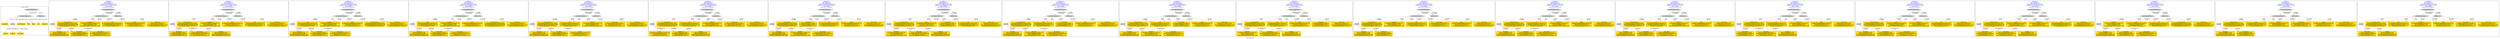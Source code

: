 digraph n0 {
fontcolor="blue"
remincross="true"
label="s20-s-lacma.xml"
subgraph cluster_0 {
label="1-correct model"
n2[style="filled",color="white",fillcolor="lightgray",label="CulturalHeritageObject1"];
n3[shape="plaintext",style="filled",fillcolor="gold",label="creationDate"];
n4[style="filled",color="white",fillcolor="lightgray",label="Person1"];
n5[shape="plaintext",style="filled",fillcolor="gold",label="Artwork_Details"];
n6[shape="plaintext",style="filled",fillcolor="gold",label="title"];
n7[shape="plaintext",style="filled",fillcolor="gold",label="Origin"];
n8[shape="plaintext",style="filled",fillcolor="gold",label="ID"];
n9[shape="plaintext",style="filled",fillcolor="gold",label="birthDate"];
n10[shape="plaintext",style="filled",fillcolor="gold",label="deathDate"];
n11[shape="plaintext",style="filled",fillcolor="gold",label="Artist_Name"];
n12[style="filled",color="white",fillcolor="lightgray",label="EuropeanaAggregation1"];
n13[style="filled",color="white",fillcolor="lightgray",label="WebResource1"];
n14[shape="plaintext",style="filled",fillcolor="gold",label="Image_URL"];
}
subgraph cluster_1 {
label="candidate 0\nlink coherence:1.0\nnode coherence:1.0\nconfidence:0.4015639971135062\nmapping score:0.5713546657045021\ncost:10.9998\n-precision:0.55-recall:0.5"
n16[style="filled",color="white",fillcolor="lightgray",label="CulturalHeritageObject1"];
n17[style="filled",color="white",fillcolor="lightgray",label="Person1"];
n18[style="filled",color="white",fillcolor="lightgray",label="EuropeanaAggregation1"];
n19[style="filled",color="white",fillcolor="lightgray",label="WebResource1"];
n20[shape="plaintext",style="filled",fillcolor="gold",label="Image_URL\n[WebResource,classLink,0.628]\n[Document,classLink,0.332]\n[CulturalHeritageObject,description,0.029]\n[CulturalHeritageObject,title,0.011]"];
n21[shape="plaintext",style="filled",fillcolor="gold",label="birthDate\n[Person,dateOfBirth,0.443]\n[Person,dateOfDeath,0.269]\n[CulturalHeritageObject,created,0.244]\n[Person,biographicalInformation,0.045]"];
n22[shape="plaintext",style="filled",fillcolor="gold",label="Artwork_Details\n[CulturalHeritageObject,extent,0.369]\n[CulturalHeritageObject,provenance,0.266]\n[CulturalHeritageObject,description,0.223]\n[CulturalHeritageObject,title,0.143]"];
n23[shape="plaintext",style="filled",fillcolor="gold",label="deathDate\n[CulturalHeritageObject,created,0.372]\n[Person,dateOfDeath,0.288]\n[Person,dateOfBirth,0.242]\n[CulturalHeritageObject,provenance,0.098]"];
n24[shape="plaintext",style="filled",fillcolor="gold",label="title\n[CulturalHeritageObject,description,0.337]\n[CulturalHeritageObject,title,0.322]\n[CulturalHeritageObject,provenance,0.176]\n[Document,classLink,0.165]"];
n25[shape="plaintext",style="filled",fillcolor="gold",label="Origin\n[CulturalHeritageObject,provenance,0.305]\n[Person,nameOfThePerson,0.245]\n[Document,classLink,0.236]\n[CulturalHeritageObject,title,0.213]"];
n26[shape="plaintext",style="filled",fillcolor="gold",label="creationDate\n[Person,dateOfDeath,0.396]\n[CulturalHeritageObject,created,0.3]\n[Person,dateOfBirth,0.237]\n[CulturalHeritageObject,title,0.067]"];
n27[shape="plaintext",style="filled",fillcolor="gold",label="Artist_Name\n[Person,nameOfThePerson,0.363]\n[CulturalHeritageObject,description,0.265]\n[Document,classLink,0.211]\n[CulturalHeritageObject,provenance,0.16]"];
}
subgraph cluster_2 {
label="candidate 1\nlink coherence:1.0\nnode coherence:1.0\nconfidence:0.4015639971135062\nmapping score:0.5713546657045021\ncost:10.99988\n-precision:0.45-recall:0.42"
n29[style="filled",color="white",fillcolor="lightgray",label="CulturalHeritageObject1"];
n30[style="filled",color="white",fillcolor="lightgray",label="Person2"];
n31[style="filled",color="white",fillcolor="lightgray",label="EuropeanaAggregation1"];
n32[style="filled",color="white",fillcolor="lightgray",label="WebResource1"];
n33[shape="plaintext",style="filled",fillcolor="gold",label="Image_URL\n[WebResource,classLink,0.628]\n[Document,classLink,0.332]\n[CulturalHeritageObject,description,0.029]\n[CulturalHeritageObject,title,0.011]"];
n34[shape="plaintext",style="filled",fillcolor="gold",label="Artwork_Details\n[CulturalHeritageObject,extent,0.369]\n[CulturalHeritageObject,provenance,0.266]\n[CulturalHeritageObject,description,0.223]\n[CulturalHeritageObject,title,0.143]"];
n35[shape="plaintext",style="filled",fillcolor="gold",label="deathDate\n[CulturalHeritageObject,created,0.372]\n[Person,dateOfDeath,0.288]\n[Person,dateOfBirth,0.242]\n[CulturalHeritageObject,provenance,0.098]"];
n36[shape="plaintext",style="filled",fillcolor="gold",label="Origin\n[CulturalHeritageObject,provenance,0.305]\n[Person,nameOfThePerson,0.245]\n[Document,classLink,0.236]\n[CulturalHeritageObject,title,0.213]"];
n37[shape="plaintext",style="filled",fillcolor="gold",label="title\n[CulturalHeritageObject,description,0.337]\n[CulturalHeritageObject,title,0.322]\n[CulturalHeritageObject,provenance,0.176]\n[Document,classLink,0.165]"];
n38[shape="plaintext",style="filled",fillcolor="gold",label="creationDate\n[Person,dateOfDeath,0.396]\n[CulturalHeritageObject,created,0.3]\n[Person,dateOfBirth,0.237]\n[CulturalHeritageObject,title,0.067]"];
n39[shape="plaintext",style="filled",fillcolor="gold",label="Artist_Name\n[Person,nameOfThePerson,0.363]\n[CulturalHeritageObject,description,0.265]\n[Document,classLink,0.211]\n[CulturalHeritageObject,provenance,0.16]"];
n40[shape="plaintext",style="filled",fillcolor="gold",label="birthDate\n[Person,dateOfBirth,0.443]\n[Person,dateOfDeath,0.269]\n[CulturalHeritageObject,created,0.244]\n[Person,biographicalInformation,0.045]"];
}
subgraph cluster_3 {
label="candidate 10\nlink coherence:1.0\nnode coherence:1.0\nconfidence:0.3867928047340843\nmapping score:0.5664309349113614\ncost:10.9998\n-precision:0.64-recall:0.58"
n42[style="filled",color="white",fillcolor="lightgray",label="CulturalHeritageObject1"];
n43[style="filled",color="white",fillcolor="lightgray",label="Person1"];
n44[style="filled",color="white",fillcolor="lightgray",label="EuropeanaAggregation1"];
n45[style="filled",color="white",fillcolor="lightgray",label="WebResource1"];
n46[shape="plaintext",style="filled",fillcolor="gold",label="Image_URL\n[WebResource,classLink,0.628]\n[Document,classLink,0.332]\n[CulturalHeritageObject,description,0.029]\n[CulturalHeritageObject,title,0.011]"];
n47[shape="plaintext",style="filled",fillcolor="gold",label="birthDate\n[Person,dateOfBirth,0.443]\n[Person,dateOfDeath,0.269]\n[CulturalHeritageObject,created,0.244]\n[Person,biographicalInformation,0.045]"];
n48[shape="plaintext",style="filled",fillcolor="gold",label="title\n[CulturalHeritageObject,description,0.337]\n[CulturalHeritageObject,title,0.322]\n[CulturalHeritageObject,provenance,0.176]\n[Document,classLink,0.165]"];
n49[shape="plaintext",style="filled",fillcolor="gold",label="deathDate\n[CulturalHeritageObject,created,0.372]\n[Person,dateOfDeath,0.288]\n[Person,dateOfBirth,0.242]\n[CulturalHeritageObject,provenance,0.098]"];
n50[shape="plaintext",style="filled",fillcolor="gold",label="Origin\n[CulturalHeritageObject,provenance,0.305]\n[Person,nameOfThePerson,0.245]\n[Document,classLink,0.236]\n[CulturalHeritageObject,title,0.213]"];
n51[shape="plaintext",style="filled",fillcolor="gold",label="Artwork_Details\n[CulturalHeritageObject,extent,0.369]\n[CulturalHeritageObject,provenance,0.266]\n[CulturalHeritageObject,description,0.223]\n[CulturalHeritageObject,title,0.143]"];
n52[shape="plaintext",style="filled",fillcolor="gold",label="creationDate\n[Person,dateOfDeath,0.396]\n[CulturalHeritageObject,created,0.3]\n[Person,dateOfBirth,0.237]\n[CulturalHeritageObject,title,0.067]"];
n53[shape="plaintext",style="filled",fillcolor="gold",label="Artist_Name\n[Person,nameOfThePerson,0.363]\n[CulturalHeritageObject,description,0.265]\n[Document,classLink,0.211]\n[CulturalHeritageObject,provenance,0.16]"];
}
subgraph cluster_4 {
label="candidate 11\nlink coherence:1.0\nnode coherence:1.0\nconfidence:0.3867928047340843\nmapping score:0.5664309349113614\ncost:10.99985\n-precision:0.64-recall:0.58"
n55[style="filled",color="white",fillcolor="lightgray",label="CulturalHeritageObject1"];
n56[style="filled",color="white",fillcolor="lightgray",label="Person1"];
n57[style="filled",color="white",fillcolor="lightgray",label="EuropeanaAggregation1"];
n58[style="filled",color="white",fillcolor="lightgray",label="WebResource2"];
n59[shape="plaintext",style="filled",fillcolor="gold",label="Image_URL\n[WebResource,classLink,0.628]\n[Document,classLink,0.332]\n[CulturalHeritageObject,description,0.029]\n[CulturalHeritageObject,title,0.011]"];
n60[shape="plaintext",style="filled",fillcolor="gold",label="birthDate\n[Person,dateOfBirth,0.443]\n[Person,dateOfDeath,0.269]\n[CulturalHeritageObject,created,0.244]\n[Person,biographicalInformation,0.045]"];
n61[shape="plaintext",style="filled",fillcolor="gold",label="title\n[CulturalHeritageObject,description,0.337]\n[CulturalHeritageObject,title,0.322]\n[CulturalHeritageObject,provenance,0.176]\n[Document,classLink,0.165]"];
n62[shape="plaintext",style="filled",fillcolor="gold",label="deathDate\n[CulturalHeritageObject,created,0.372]\n[Person,dateOfDeath,0.288]\n[Person,dateOfBirth,0.242]\n[CulturalHeritageObject,provenance,0.098]"];
n63[shape="plaintext",style="filled",fillcolor="gold",label="Origin\n[CulturalHeritageObject,provenance,0.305]\n[Person,nameOfThePerson,0.245]\n[Document,classLink,0.236]\n[CulturalHeritageObject,title,0.213]"];
n64[shape="plaintext",style="filled",fillcolor="gold",label="Artwork_Details\n[CulturalHeritageObject,extent,0.369]\n[CulturalHeritageObject,provenance,0.266]\n[CulturalHeritageObject,description,0.223]\n[CulturalHeritageObject,title,0.143]"];
n65[shape="plaintext",style="filled",fillcolor="gold",label="creationDate\n[Person,dateOfDeath,0.396]\n[CulturalHeritageObject,created,0.3]\n[Person,dateOfBirth,0.237]\n[CulturalHeritageObject,title,0.067]"];
n66[shape="plaintext",style="filled",fillcolor="gold",label="Artist_Name\n[Person,nameOfThePerson,0.363]\n[CulturalHeritageObject,description,0.265]\n[Document,classLink,0.211]\n[CulturalHeritageObject,provenance,0.16]"];
}
subgraph cluster_5 {
label="candidate 12\nlink coherence:1.0\nnode coherence:1.0\nconfidence:0.379987993702969\nmapping score:0.5641626645676564\ncost:10.9998\n-precision:0.55-recall:0.5"
n68[style="filled",color="white",fillcolor="lightgray",label="CulturalHeritageObject1"];
n69[style="filled",color="white",fillcolor="lightgray",label="Person1"];
n70[style="filled",color="white",fillcolor="lightgray",label="EuropeanaAggregation1"];
n71[style="filled",color="white",fillcolor="lightgray",label="WebResource1"];
n72[shape="plaintext",style="filled",fillcolor="gold",label="Image_URL\n[WebResource,classLink,0.628]\n[Document,classLink,0.332]\n[CulturalHeritageObject,description,0.029]\n[CulturalHeritageObject,title,0.011]"];
n73[shape="plaintext",style="filled",fillcolor="gold",label="birthDate\n[Person,dateOfBirth,0.443]\n[Person,dateOfDeath,0.269]\n[CulturalHeritageObject,created,0.244]\n[Person,biographicalInformation,0.045]"];
n74[shape="plaintext",style="filled",fillcolor="gold",label="Artwork_Details\n[CulturalHeritageObject,extent,0.369]\n[CulturalHeritageObject,provenance,0.266]\n[CulturalHeritageObject,description,0.223]\n[CulturalHeritageObject,title,0.143]"];
n75[shape="plaintext",style="filled",fillcolor="gold",label="title\n[CulturalHeritageObject,description,0.337]\n[CulturalHeritageObject,title,0.322]\n[CulturalHeritageObject,provenance,0.176]\n[Document,classLink,0.165]"];
n76[shape="plaintext",style="filled",fillcolor="gold",label="deathDate\n[CulturalHeritageObject,created,0.372]\n[Person,dateOfDeath,0.288]\n[Person,dateOfBirth,0.242]\n[CulturalHeritageObject,provenance,0.098]"];
n77[shape="plaintext",style="filled",fillcolor="gold",label="Artist_Name\n[Person,nameOfThePerson,0.363]\n[CulturalHeritageObject,description,0.265]\n[Document,classLink,0.211]\n[CulturalHeritageObject,provenance,0.16]"];
n78[shape="plaintext",style="filled",fillcolor="gold",label="creationDate\n[Person,dateOfDeath,0.396]\n[CulturalHeritageObject,created,0.3]\n[Person,dateOfBirth,0.237]\n[CulturalHeritageObject,title,0.067]"];
n79[shape="plaintext",style="filled",fillcolor="gold",label="Origin\n[CulturalHeritageObject,provenance,0.305]\n[Person,nameOfThePerson,0.245]\n[Document,classLink,0.236]\n[CulturalHeritageObject,title,0.213]"];
}
subgraph cluster_6 {
label="candidate 13\nlink coherence:1.0\nnode coherence:1.0\nconfidence:0.379987993702969\nmapping score:0.5641626645676564\ncost:10.99988\n-precision:0.45-recall:0.42"
n81[style="filled",color="white",fillcolor="lightgray",label="CulturalHeritageObject1"];
n82[style="filled",color="white",fillcolor="lightgray",label="Person2"];
n83[style="filled",color="white",fillcolor="lightgray",label="EuropeanaAggregation1"];
n84[style="filled",color="white",fillcolor="lightgray",label="WebResource1"];
n85[shape="plaintext",style="filled",fillcolor="gold",label="Image_URL\n[WebResource,classLink,0.628]\n[Document,classLink,0.332]\n[CulturalHeritageObject,description,0.029]\n[CulturalHeritageObject,title,0.011]"];
n86[shape="plaintext",style="filled",fillcolor="gold",label="Artwork_Details\n[CulturalHeritageObject,extent,0.369]\n[CulturalHeritageObject,provenance,0.266]\n[CulturalHeritageObject,description,0.223]\n[CulturalHeritageObject,title,0.143]"];
n87[shape="plaintext",style="filled",fillcolor="gold",label="title\n[CulturalHeritageObject,description,0.337]\n[CulturalHeritageObject,title,0.322]\n[CulturalHeritageObject,provenance,0.176]\n[Document,classLink,0.165]"];
n88[shape="plaintext",style="filled",fillcolor="gold",label="deathDate\n[CulturalHeritageObject,created,0.372]\n[Person,dateOfDeath,0.288]\n[Person,dateOfBirth,0.242]\n[CulturalHeritageObject,provenance,0.098]"];
n89[shape="plaintext",style="filled",fillcolor="gold",label="Artist_Name\n[Person,nameOfThePerson,0.363]\n[CulturalHeritageObject,description,0.265]\n[Document,classLink,0.211]\n[CulturalHeritageObject,provenance,0.16]"];
n90[shape="plaintext",style="filled",fillcolor="gold",label="Origin\n[CulturalHeritageObject,provenance,0.305]\n[Person,nameOfThePerson,0.245]\n[Document,classLink,0.236]\n[CulturalHeritageObject,title,0.213]"];
n91[shape="plaintext",style="filled",fillcolor="gold",label="creationDate\n[Person,dateOfDeath,0.396]\n[CulturalHeritageObject,created,0.3]\n[Person,dateOfBirth,0.237]\n[CulturalHeritageObject,title,0.067]"];
n92[shape="plaintext",style="filled",fillcolor="gold",label="birthDate\n[Person,dateOfBirth,0.443]\n[Person,dateOfDeath,0.269]\n[CulturalHeritageObject,created,0.244]\n[Person,biographicalInformation,0.045]"];
}
subgraph cluster_7 {
label="candidate 14\nlink coherence:1.0\nnode coherence:1.0\nconfidence:0.37905751149073985\nmapping score:0.5638525038302467\ncost:10.9998\n-precision:0.73-recall:0.67"
n94[style="filled",color="white",fillcolor="lightgray",label="CulturalHeritageObject1"];
n95[style="filled",color="white",fillcolor="lightgray",label="Person1"];
n96[style="filled",color="white",fillcolor="lightgray",label="EuropeanaAggregation1"];
n97[style="filled",color="white",fillcolor="lightgray",label="WebResource1"];
n98[shape="plaintext",style="filled",fillcolor="gold",label="Image_URL\n[WebResource,classLink,0.628]\n[Document,classLink,0.332]\n[CulturalHeritageObject,description,0.029]\n[CulturalHeritageObject,title,0.011]"];
n99[shape="plaintext",style="filled",fillcolor="gold",label="birthDate\n[Person,dateOfBirth,0.443]\n[Person,dateOfDeath,0.269]\n[CulturalHeritageObject,created,0.244]\n[Person,biographicalInformation,0.045]"];
n100[shape="plaintext",style="filled",fillcolor="gold",label="Artwork_Details\n[CulturalHeritageObject,extent,0.369]\n[CulturalHeritageObject,provenance,0.266]\n[CulturalHeritageObject,description,0.223]\n[CulturalHeritageObject,title,0.143]"];
n101[shape="plaintext",style="filled",fillcolor="gold",label="creationDate\n[Person,dateOfDeath,0.396]\n[CulturalHeritageObject,created,0.3]\n[Person,dateOfBirth,0.237]\n[CulturalHeritageObject,title,0.067]"];
n102[shape="plaintext",style="filled",fillcolor="gold",label="title\n[CulturalHeritageObject,description,0.337]\n[CulturalHeritageObject,title,0.322]\n[CulturalHeritageObject,provenance,0.176]\n[Document,classLink,0.165]"];
n103[shape="plaintext",style="filled",fillcolor="gold",label="deathDate\n[CulturalHeritageObject,created,0.372]\n[Person,dateOfDeath,0.288]\n[Person,dateOfBirth,0.242]\n[CulturalHeritageObject,provenance,0.098]"];
n104[shape="plaintext",style="filled",fillcolor="gold",label="Origin\n[CulturalHeritageObject,provenance,0.305]\n[Person,nameOfThePerson,0.245]\n[Document,classLink,0.236]\n[CulturalHeritageObject,title,0.213]"];
n105[shape="plaintext",style="filled",fillcolor="gold",label="Artist_Name\n[Person,nameOfThePerson,0.363]\n[CulturalHeritageObject,description,0.265]\n[Document,classLink,0.211]\n[CulturalHeritageObject,provenance,0.16]"];
}
subgraph cluster_8 {
label="candidate 15\nlink coherence:1.0\nnode coherence:1.0\nconfidence:0.37905751149073985\nmapping score:0.5638525038302467\ncost:10.99988\n-precision:0.64-recall:0.58"
n107[style="filled",color="white",fillcolor="lightgray",label="CulturalHeritageObject1"];
n108[style="filled",color="white",fillcolor="lightgray",label="Person2"];
n109[style="filled",color="white",fillcolor="lightgray",label="EuropeanaAggregation1"];
n110[style="filled",color="white",fillcolor="lightgray",label="WebResource1"];
n111[shape="plaintext",style="filled",fillcolor="gold",label="Image_URL\n[WebResource,classLink,0.628]\n[Document,classLink,0.332]\n[CulturalHeritageObject,description,0.029]\n[CulturalHeritageObject,title,0.011]"];
n112[shape="plaintext",style="filled",fillcolor="gold",label="Artwork_Details\n[CulturalHeritageObject,extent,0.369]\n[CulturalHeritageObject,provenance,0.266]\n[CulturalHeritageObject,description,0.223]\n[CulturalHeritageObject,title,0.143]"];
n113[shape="plaintext",style="filled",fillcolor="gold",label="Origin\n[CulturalHeritageObject,provenance,0.305]\n[Person,nameOfThePerson,0.245]\n[Document,classLink,0.236]\n[CulturalHeritageObject,title,0.213]"];
n114[shape="plaintext",style="filled",fillcolor="gold",label="creationDate\n[Person,dateOfDeath,0.396]\n[CulturalHeritageObject,created,0.3]\n[Person,dateOfBirth,0.237]\n[CulturalHeritageObject,title,0.067]"];
n115[shape="plaintext",style="filled",fillcolor="gold",label="title\n[CulturalHeritageObject,description,0.337]\n[CulturalHeritageObject,title,0.322]\n[CulturalHeritageObject,provenance,0.176]\n[Document,classLink,0.165]"];
n116[shape="plaintext",style="filled",fillcolor="gold",label="deathDate\n[CulturalHeritageObject,created,0.372]\n[Person,dateOfDeath,0.288]\n[Person,dateOfBirth,0.242]\n[CulturalHeritageObject,provenance,0.098]"];
n117[shape="plaintext",style="filled",fillcolor="gold",label="Artist_Name\n[Person,nameOfThePerson,0.363]\n[CulturalHeritageObject,description,0.265]\n[Document,classLink,0.211]\n[CulturalHeritageObject,provenance,0.16]"];
n118[shape="plaintext",style="filled",fillcolor="gold",label="birthDate\n[Person,dateOfBirth,0.443]\n[Person,dateOfDeath,0.269]\n[CulturalHeritageObject,created,0.244]\n[Person,biographicalInformation,0.045]"];
}
subgraph cluster_9 {
label="candidate 16\nlink coherence:1.0\nnode coherence:1.0\nconfidence:0.3771509860035587\nmapping score:0.5632169953345195\ncost:10.9998\n-precision:0.82-recall:0.75"
n120[style="filled",color="white",fillcolor="lightgray",label="CulturalHeritageObject1"];
n121[style="filled",color="white",fillcolor="lightgray",label="Person1"];
n122[style="filled",color="white",fillcolor="lightgray",label="EuropeanaAggregation1"];
n123[style="filled",color="white",fillcolor="lightgray",label="WebResource1"];
n124[shape="plaintext",style="filled",fillcolor="gold",label="Image_URL\n[WebResource,classLink,0.628]\n[Document,classLink,0.332]\n[CulturalHeritageObject,description,0.029]\n[CulturalHeritageObject,title,0.011]"];
n125[shape="plaintext",style="filled",fillcolor="gold",label="birthDate\n[Person,dateOfBirth,0.443]\n[Person,dateOfDeath,0.269]\n[CulturalHeritageObject,created,0.244]\n[Person,biographicalInformation,0.045]"];
n126[shape="plaintext",style="filled",fillcolor="gold",label="Artwork_Details\n[CulturalHeritageObject,extent,0.369]\n[CulturalHeritageObject,provenance,0.266]\n[CulturalHeritageObject,description,0.223]\n[CulturalHeritageObject,title,0.143]"];
n127[shape="plaintext",style="filled",fillcolor="gold",label="title\n[CulturalHeritageObject,description,0.337]\n[CulturalHeritageObject,title,0.322]\n[CulturalHeritageObject,provenance,0.176]\n[Document,classLink,0.165]"];
n128[shape="plaintext",style="filled",fillcolor="gold",label="creationDate\n[Person,dateOfDeath,0.396]\n[CulturalHeritageObject,created,0.3]\n[Person,dateOfBirth,0.237]\n[CulturalHeritageObject,title,0.067]"];
n129[shape="plaintext",style="filled",fillcolor="gold",label="deathDate\n[CulturalHeritageObject,created,0.372]\n[Person,dateOfDeath,0.288]\n[Person,dateOfBirth,0.242]\n[CulturalHeritageObject,provenance,0.098]"];
n130[shape="plaintext",style="filled",fillcolor="gold",label="Origin\n[CulturalHeritageObject,provenance,0.305]\n[Person,nameOfThePerson,0.245]\n[Document,classLink,0.236]\n[CulturalHeritageObject,title,0.213]"];
n131[shape="plaintext",style="filled",fillcolor="gold",label="Artist_Name\n[Person,nameOfThePerson,0.363]\n[CulturalHeritageObject,description,0.265]\n[Document,classLink,0.211]\n[CulturalHeritageObject,provenance,0.16]"];
}
subgraph cluster_10 {
label="candidate 17\nlink coherence:1.0\nnode coherence:1.0\nconfidence:0.3771509860035587\nmapping score:0.5632169953345195\ncost:10.99985\n-precision:0.82-recall:0.75"
n133[style="filled",color="white",fillcolor="lightgray",label="CulturalHeritageObject1"];
n134[style="filled",color="white",fillcolor="lightgray",label="Person1"];
n135[style="filled",color="white",fillcolor="lightgray",label="EuropeanaAggregation1"];
n136[style="filled",color="white",fillcolor="lightgray",label="WebResource2"];
n137[shape="plaintext",style="filled",fillcolor="gold",label="Image_URL\n[WebResource,classLink,0.628]\n[Document,classLink,0.332]\n[CulturalHeritageObject,description,0.029]\n[CulturalHeritageObject,title,0.011]"];
n138[shape="plaintext",style="filled",fillcolor="gold",label="birthDate\n[Person,dateOfBirth,0.443]\n[Person,dateOfDeath,0.269]\n[CulturalHeritageObject,created,0.244]\n[Person,biographicalInformation,0.045]"];
n139[shape="plaintext",style="filled",fillcolor="gold",label="Artwork_Details\n[CulturalHeritageObject,extent,0.369]\n[CulturalHeritageObject,provenance,0.266]\n[CulturalHeritageObject,description,0.223]\n[CulturalHeritageObject,title,0.143]"];
n140[shape="plaintext",style="filled",fillcolor="gold",label="title\n[CulturalHeritageObject,description,0.337]\n[CulturalHeritageObject,title,0.322]\n[CulturalHeritageObject,provenance,0.176]\n[Document,classLink,0.165]"];
n141[shape="plaintext",style="filled",fillcolor="gold",label="creationDate\n[Person,dateOfDeath,0.396]\n[CulturalHeritageObject,created,0.3]\n[Person,dateOfBirth,0.237]\n[CulturalHeritageObject,title,0.067]"];
n142[shape="plaintext",style="filled",fillcolor="gold",label="deathDate\n[CulturalHeritageObject,created,0.372]\n[Person,dateOfDeath,0.288]\n[Person,dateOfBirth,0.242]\n[CulturalHeritageObject,provenance,0.098]"];
n143[shape="plaintext",style="filled",fillcolor="gold",label="Origin\n[CulturalHeritageObject,provenance,0.305]\n[Person,nameOfThePerson,0.245]\n[Document,classLink,0.236]\n[CulturalHeritageObject,title,0.213]"];
n144[shape="plaintext",style="filled",fillcolor="gold",label="Artist_Name\n[Person,nameOfThePerson,0.363]\n[CulturalHeritageObject,description,0.265]\n[Document,classLink,0.211]\n[CulturalHeritageObject,provenance,0.16]"];
}
subgraph cluster_11 {
label="candidate 18\nlink coherence:1.0\nnode coherence:1.0\nconfidence:0.3771509860035587\nmapping score:0.5632169953345195\ncost:10.99988\n-precision:0.73-recall:0.67"
n146[style="filled",color="white",fillcolor="lightgray",label="CulturalHeritageObject1"];
n147[style="filled",color="white",fillcolor="lightgray",label="Person2"];
n148[style="filled",color="white",fillcolor="lightgray",label="EuropeanaAggregation1"];
n149[style="filled",color="white",fillcolor="lightgray",label="WebResource1"];
n150[shape="plaintext",style="filled",fillcolor="gold",label="Image_URL\n[WebResource,classLink,0.628]\n[Document,classLink,0.332]\n[CulturalHeritageObject,description,0.029]\n[CulturalHeritageObject,title,0.011]"];
n151[shape="plaintext",style="filled",fillcolor="gold",label="Artwork_Details\n[CulturalHeritageObject,extent,0.369]\n[CulturalHeritageObject,provenance,0.266]\n[CulturalHeritageObject,description,0.223]\n[CulturalHeritageObject,title,0.143]"];
n152[shape="plaintext",style="filled",fillcolor="gold",label="title\n[CulturalHeritageObject,description,0.337]\n[CulturalHeritageObject,title,0.322]\n[CulturalHeritageObject,provenance,0.176]\n[Document,classLink,0.165]"];
n153[shape="plaintext",style="filled",fillcolor="gold",label="Origin\n[CulturalHeritageObject,provenance,0.305]\n[Person,nameOfThePerson,0.245]\n[Document,classLink,0.236]\n[CulturalHeritageObject,title,0.213]"];
n154[shape="plaintext",style="filled",fillcolor="gold",label="creationDate\n[Person,dateOfDeath,0.396]\n[CulturalHeritageObject,created,0.3]\n[Person,dateOfBirth,0.237]\n[CulturalHeritageObject,title,0.067]"];
n155[shape="plaintext",style="filled",fillcolor="gold",label="deathDate\n[CulturalHeritageObject,created,0.372]\n[Person,dateOfDeath,0.288]\n[Person,dateOfBirth,0.242]\n[CulturalHeritageObject,provenance,0.098]"];
n156[shape="plaintext",style="filled",fillcolor="gold",label="Artist_Name\n[Person,nameOfThePerson,0.363]\n[CulturalHeritageObject,description,0.265]\n[Document,classLink,0.211]\n[CulturalHeritageObject,provenance,0.16]"];
n157[shape="plaintext",style="filled",fillcolor="gold",label="birthDate\n[Person,dateOfBirth,0.443]\n[Person,dateOfDeath,0.269]\n[CulturalHeritageObject,created,0.244]\n[Person,biographicalInformation,0.045]"];
}
subgraph cluster_12 {
label="candidate 19\nlink coherence:1.0\nnode coherence:1.0\nconfidence:0.3762220111580069\nmapping score:0.5629073370526689\ncost:10.9998\n-precision:0.45-recall:0.42"
n159[style="filled",color="white",fillcolor="lightgray",label="CulturalHeritageObject1"];
n160[style="filled",color="white",fillcolor="lightgray",label="Person1"];
n161[style="filled",color="white",fillcolor="lightgray",label="EuropeanaAggregation1"];
n162[style="filled",color="white",fillcolor="lightgray",label="WebResource1"];
n163[shape="plaintext",style="filled",fillcolor="gold",label="Image_URL\n[WebResource,classLink,0.628]\n[Document,classLink,0.332]\n[CulturalHeritageObject,description,0.029]\n[CulturalHeritageObject,title,0.011]"];
n164[shape="plaintext",style="filled",fillcolor="gold",label="birthDate\n[Person,dateOfBirth,0.443]\n[Person,dateOfDeath,0.269]\n[CulturalHeritageObject,created,0.244]\n[Person,biographicalInformation,0.045]"];
n165[shape="plaintext",style="filled",fillcolor="gold",label="Artwork_Details\n[CulturalHeritageObject,extent,0.369]\n[CulturalHeritageObject,provenance,0.266]\n[CulturalHeritageObject,description,0.223]\n[CulturalHeritageObject,title,0.143]"];
n166[shape="plaintext",style="filled",fillcolor="gold",label="deathDate\n[CulturalHeritageObject,created,0.372]\n[Person,dateOfDeath,0.288]\n[Person,dateOfBirth,0.242]\n[CulturalHeritageObject,provenance,0.098]"];
n167[shape="plaintext",style="filled",fillcolor="gold",label="title\n[CulturalHeritageObject,description,0.337]\n[CulturalHeritageObject,title,0.322]\n[CulturalHeritageObject,provenance,0.176]\n[Document,classLink,0.165]"];
n168[shape="plaintext",style="filled",fillcolor="gold",label="Artist_Name\n[Person,nameOfThePerson,0.363]\n[CulturalHeritageObject,description,0.265]\n[Document,classLink,0.211]\n[CulturalHeritageObject,provenance,0.16]"];
n169[shape="plaintext",style="filled",fillcolor="gold",label="Origin\n[CulturalHeritageObject,provenance,0.305]\n[Person,nameOfThePerson,0.245]\n[Document,classLink,0.236]\n[CulturalHeritageObject,title,0.213]"];
n170[shape="plaintext",style="filled",fillcolor="gold",label="creationDate\n[Person,dateOfDeath,0.396]\n[CulturalHeritageObject,created,0.3]\n[Person,dateOfBirth,0.237]\n[CulturalHeritageObject,title,0.067]"];
}
subgraph cluster_13 {
label="candidate 2\nlink coherence:1.0\nnode coherence:1.0\nconfidence:0.39965747162632514\nmapping score:0.570719157208775\ncost:10.9998\n-precision:0.64-recall:0.58"
n172[style="filled",color="white",fillcolor="lightgray",label="CulturalHeritageObject1"];
n173[style="filled",color="white",fillcolor="lightgray",label="Person1"];
n174[style="filled",color="white",fillcolor="lightgray",label="EuropeanaAggregation1"];
n175[style="filled",color="white",fillcolor="lightgray",label="WebResource1"];
n176[shape="plaintext",style="filled",fillcolor="gold",label="Image_URL\n[WebResource,classLink,0.628]\n[Document,classLink,0.332]\n[CulturalHeritageObject,description,0.029]\n[CulturalHeritageObject,title,0.011]"];
n177[shape="plaintext",style="filled",fillcolor="gold",label="birthDate\n[Person,dateOfBirth,0.443]\n[Person,dateOfDeath,0.269]\n[CulturalHeritageObject,created,0.244]\n[Person,biographicalInformation,0.045]"];
n178[shape="plaintext",style="filled",fillcolor="gold",label="Artwork_Details\n[CulturalHeritageObject,extent,0.369]\n[CulturalHeritageObject,provenance,0.266]\n[CulturalHeritageObject,description,0.223]\n[CulturalHeritageObject,title,0.143]"];
n179[shape="plaintext",style="filled",fillcolor="gold",label="title\n[CulturalHeritageObject,description,0.337]\n[CulturalHeritageObject,title,0.322]\n[CulturalHeritageObject,provenance,0.176]\n[Document,classLink,0.165]"];
n180[shape="plaintext",style="filled",fillcolor="gold",label="deathDate\n[CulturalHeritageObject,created,0.372]\n[Person,dateOfDeath,0.288]\n[Person,dateOfBirth,0.242]\n[CulturalHeritageObject,provenance,0.098]"];
n181[shape="plaintext",style="filled",fillcolor="gold",label="Origin\n[CulturalHeritageObject,provenance,0.305]\n[Person,nameOfThePerson,0.245]\n[Document,classLink,0.236]\n[CulturalHeritageObject,title,0.213]"];
n182[shape="plaintext",style="filled",fillcolor="gold",label="creationDate\n[Person,dateOfDeath,0.396]\n[CulturalHeritageObject,created,0.3]\n[Person,dateOfBirth,0.237]\n[CulturalHeritageObject,title,0.067]"];
n183[shape="plaintext",style="filled",fillcolor="gold",label="Artist_Name\n[Person,nameOfThePerson,0.363]\n[CulturalHeritageObject,description,0.265]\n[Document,classLink,0.211]\n[CulturalHeritageObject,provenance,0.16]"];
}
subgraph cluster_14 {
label="candidate 3\nlink coherence:1.0\nnode coherence:1.0\nconfidence:0.39965747162632514\nmapping score:0.570719157208775\ncost:10.99985\n-precision:0.64-recall:0.58"
n185[style="filled",color="white",fillcolor="lightgray",label="CulturalHeritageObject1"];
n186[style="filled",color="white",fillcolor="lightgray",label="Person1"];
n187[style="filled",color="white",fillcolor="lightgray",label="EuropeanaAggregation1"];
n188[style="filled",color="white",fillcolor="lightgray",label="WebResource2"];
n189[shape="plaintext",style="filled",fillcolor="gold",label="Image_URL\n[WebResource,classLink,0.628]\n[Document,classLink,0.332]\n[CulturalHeritageObject,description,0.029]\n[CulturalHeritageObject,title,0.011]"];
n190[shape="plaintext",style="filled",fillcolor="gold",label="birthDate\n[Person,dateOfBirth,0.443]\n[Person,dateOfDeath,0.269]\n[CulturalHeritageObject,created,0.244]\n[Person,biographicalInformation,0.045]"];
n191[shape="plaintext",style="filled",fillcolor="gold",label="Artwork_Details\n[CulturalHeritageObject,extent,0.369]\n[CulturalHeritageObject,provenance,0.266]\n[CulturalHeritageObject,description,0.223]\n[CulturalHeritageObject,title,0.143]"];
n192[shape="plaintext",style="filled",fillcolor="gold",label="title\n[CulturalHeritageObject,description,0.337]\n[CulturalHeritageObject,title,0.322]\n[CulturalHeritageObject,provenance,0.176]\n[Document,classLink,0.165]"];
n193[shape="plaintext",style="filled",fillcolor="gold",label="deathDate\n[CulturalHeritageObject,created,0.372]\n[Person,dateOfDeath,0.288]\n[Person,dateOfBirth,0.242]\n[CulturalHeritageObject,provenance,0.098]"];
n194[shape="plaintext",style="filled",fillcolor="gold",label="Origin\n[CulturalHeritageObject,provenance,0.305]\n[Person,nameOfThePerson,0.245]\n[Document,classLink,0.236]\n[CulturalHeritageObject,title,0.213]"];
n195[shape="plaintext",style="filled",fillcolor="gold",label="creationDate\n[Person,dateOfDeath,0.396]\n[CulturalHeritageObject,created,0.3]\n[Person,dateOfBirth,0.237]\n[CulturalHeritageObject,title,0.067]"];
n196[shape="plaintext",style="filled",fillcolor="gold",label="Artist_Name\n[Person,nameOfThePerson,0.363]\n[CulturalHeritageObject,description,0.265]\n[Document,classLink,0.211]\n[CulturalHeritageObject,provenance,0.16]"];
}
subgraph cluster_15 {
label="candidate 4\nlink coherence:1.0\nnode coherence:1.0\nconfidence:0.39965747162632514\nmapping score:0.570719157208775\ncost:10.99988\n-precision:0.55-recall:0.5"
n198[style="filled",color="white",fillcolor="lightgray",label="CulturalHeritageObject1"];
n199[style="filled",color="white",fillcolor="lightgray",label="Person2"];
n200[style="filled",color="white",fillcolor="lightgray",label="EuropeanaAggregation1"];
n201[style="filled",color="white",fillcolor="lightgray",label="WebResource1"];
n202[shape="plaintext",style="filled",fillcolor="gold",label="Image_URL\n[WebResource,classLink,0.628]\n[Document,classLink,0.332]\n[CulturalHeritageObject,description,0.029]\n[CulturalHeritageObject,title,0.011]"];
n203[shape="plaintext",style="filled",fillcolor="gold",label="Artwork_Details\n[CulturalHeritageObject,extent,0.369]\n[CulturalHeritageObject,provenance,0.266]\n[CulturalHeritageObject,description,0.223]\n[CulturalHeritageObject,title,0.143]"];
n204[shape="plaintext",style="filled",fillcolor="gold",label="title\n[CulturalHeritageObject,description,0.337]\n[CulturalHeritageObject,title,0.322]\n[CulturalHeritageObject,provenance,0.176]\n[Document,classLink,0.165]"];
n205[shape="plaintext",style="filled",fillcolor="gold",label="deathDate\n[CulturalHeritageObject,created,0.372]\n[Person,dateOfDeath,0.288]\n[Person,dateOfBirth,0.242]\n[CulturalHeritageObject,provenance,0.098]"];
n206[shape="plaintext",style="filled",fillcolor="gold",label="Origin\n[CulturalHeritageObject,provenance,0.305]\n[Person,nameOfThePerson,0.245]\n[Document,classLink,0.236]\n[CulturalHeritageObject,title,0.213]"];
n207[shape="plaintext",style="filled",fillcolor="gold",label="creationDate\n[Person,dateOfDeath,0.396]\n[CulturalHeritageObject,created,0.3]\n[Person,dateOfBirth,0.237]\n[CulturalHeritageObject,title,0.067]"];
n208[shape="plaintext",style="filled",fillcolor="gold",label="Artist_Name\n[Person,nameOfThePerson,0.363]\n[CulturalHeritageObject,description,0.265]\n[Document,classLink,0.211]\n[CulturalHeritageObject,provenance,0.16]"];
n209[shape="plaintext",style="filled",fillcolor="gold",label="birthDate\n[Person,dateOfBirth,0.443]\n[Person,dateOfDeath,0.269]\n[CulturalHeritageObject,created,0.244]\n[Person,biographicalInformation,0.045]"];
}
subgraph cluster_16 {
label="candidate 5\nlink coherence:1.0\nnode coherence:1.0\nconfidence:0.3901296108530422\nmapping score:0.5675432036176807\ncost:10.9998\n-precision:0.55-recall:0.5"
n211[style="filled",color="white",fillcolor="lightgray",label="CulturalHeritageObject1"];
n212[style="filled",color="white",fillcolor="lightgray",label="Person1"];
n213[style="filled",color="white",fillcolor="lightgray",label="EuropeanaAggregation1"];
n214[style="filled",color="white",fillcolor="lightgray",label="WebResource1"];
n215[shape="plaintext",style="filled",fillcolor="gold",label="Image_URL\n[WebResource,classLink,0.628]\n[Document,classLink,0.332]\n[CulturalHeritageObject,description,0.029]\n[CulturalHeritageObject,title,0.011]"];
n216[shape="plaintext",style="filled",fillcolor="gold",label="birthDate\n[Person,dateOfBirth,0.443]\n[Person,dateOfDeath,0.269]\n[CulturalHeritageObject,created,0.244]\n[Person,biographicalInformation,0.045]"];
n217[shape="plaintext",style="filled",fillcolor="gold",label="Artwork_Details\n[CulturalHeritageObject,extent,0.369]\n[CulturalHeritageObject,provenance,0.266]\n[CulturalHeritageObject,description,0.223]\n[CulturalHeritageObject,title,0.143]"];
n218[shape="plaintext",style="filled",fillcolor="gold",label="Origin\n[CulturalHeritageObject,provenance,0.305]\n[Person,nameOfThePerson,0.245]\n[Document,classLink,0.236]\n[CulturalHeritageObject,title,0.213]"];
n219[shape="plaintext",style="filled",fillcolor="gold",label="deathDate\n[CulturalHeritageObject,created,0.372]\n[Person,dateOfDeath,0.288]\n[Person,dateOfBirth,0.242]\n[CulturalHeritageObject,provenance,0.098]"];
n220[shape="plaintext",style="filled",fillcolor="gold",label="title\n[CulturalHeritageObject,description,0.337]\n[CulturalHeritageObject,title,0.322]\n[CulturalHeritageObject,provenance,0.176]\n[Document,classLink,0.165]"];
n221[shape="plaintext",style="filled",fillcolor="gold",label="creationDate\n[Person,dateOfDeath,0.396]\n[CulturalHeritageObject,created,0.3]\n[Person,dateOfBirth,0.237]\n[CulturalHeritageObject,title,0.067]"];
n222[shape="plaintext",style="filled",fillcolor="gold",label="Artist_Name\n[Person,nameOfThePerson,0.363]\n[CulturalHeritageObject,description,0.265]\n[Document,classLink,0.211]\n[CulturalHeritageObject,provenance,0.16]"];
}
subgraph cluster_17 {
label="candidate 6\nlink coherence:1.0\nnode coherence:1.0\nconfidence:0.3901296108530422\nmapping score:0.5675432036176807\ncost:10.99988\n-precision:0.45-recall:0.42"
n224[style="filled",color="white",fillcolor="lightgray",label="CulturalHeritageObject1"];
n225[style="filled",color="white",fillcolor="lightgray",label="Person2"];
n226[style="filled",color="white",fillcolor="lightgray",label="EuropeanaAggregation1"];
n227[style="filled",color="white",fillcolor="lightgray",label="WebResource1"];
n228[shape="plaintext",style="filled",fillcolor="gold",label="Image_URL\n[WebResource,classLink,0.628]\n[Document,classLink,0.332]\n[CulturalHeritageObject,description,0.029]\n[CulturalHeritageObject,title,0.011]"];
n229[shape="plaintext",style="filled",fillcolor="gold",label="Artwork_Details\n[CulturalHeritageObject,extent,0.369]\n[CulturalHeritageObject,provenance,0.266]\n[CulturalHeritageObject,description,0.223]\n[CulturalHeritageObject,title,0.143]"];
n230[shape="plaintext",style="filled",fillcolor="gold",label="Origin\n[CulturalHeritageObject,provenance,0.305]\n[Person,nameOfThePerson,0.245]\n[Document,classLink,0.236]\n[CulturalHeritageObject,title,0.213]"];
n231[shape="plaintext",style="filled",fillcolor="gold",label="deathDate\n[CulturalHeritageObject,created,0.372]\n[Person,dateOfDeath,0.288]\n[Person,dateOfBirth,0.242]\n[CulturalHeritageObject,provenance,0.098]"];
n232[shape="plaintext",style="filled",fillcolor="gold",label="title\n[CulturalHeritageObject,description,0.337]\n[CulturalHeritageObject,title,0.322]\n[CulturalHeritageObject,provenance,0.176]\n[Document,classLink,0.165]"];
n233[shape="plaintext",style="filled",fillcolor="gold",label="creationDate\n[Person,dateOfDeath,0.396]\n[CulturalHeritageObject,created,0.3]\n[Person,dateOfBirth,0.237]\n[CulturalHeritageObject,title,0.067]"];
n234[shape="plaintext",style="filled",fillcolor="gold",label="Artist_Name\n[Person,nameOfThePerson,0.363]\n[CulturalHeritageObject,description,0.265]\n[Document,classLink,0.211]\n[CulturalHeritageObject,provenance,0.16]"];
n235[shape="plaintext",style="filled",fillcolor="gold",label="birthDate\n[Person,dateOfBirth,0.443]\n[Person,dateOfDeath,0.269]\n[CulturalHeritageObject,created,0.244]\n[Person,biographicalInformation,0.045]"];
}
subgraph cluster_18 {
label="candidate 7\nlink coherence:1.0\nnode coherence:1.0\nconfidence:0.38869933022126535\nmapping score:0.5670664434070884\ncost:10.9998\n-precision:0.55-recall:0.5"
n237[style="filled",color="white",fillcolor="lightgray",label="CulturalHeritageObject1"];
n238[style="filled",color="white",fillcolor="lightgray",label="Person1"];
n239[style="filled",color="white",fillcolor="lightgray",label="EuropeanaAggregation1"];
n240[style="filled",color="white",fillcolor="lightgray",label="WebResource1"];
n241[shape="plaintext",style="filled",fillcolor="gold",label="Image_URL\n[WebResource,classLink,0.628]\n[Document,classLink,0.332]\n[CulturalHeritageObject,description,0.029]\n[CulturalHeritageObject,title,0.011]"];
n242[shape="plaintext",style="filled",fillcolor="gold",label="birthDate\n[Person,dateOfBirth,0.443]\n[Person,dateOfDeath,0.269]\n[CulturalHeritageObject,created,0.244]\n[Person,biographicalInformation,0.045]"];
n243[shape="plaintext",style="filled",fillcolor="gold",label="deathDate\n[CulturalHeritageObject,created,0.372]\n[Person,dateOfDeath,0.288]\n[Person,dateOfBirth,0.242]\n[CulturalHeritageObject,provenance,0.098]"];
n244[shape="plaintext",style="filled",fillcolor="gold",label="Origin\n[CulturalHeritageObject,provenance,0.305]\n[Person,nameOfThePerson,0.245]\n[Document,classLink,0.236]\n[CulturalHeritageObject,title,0.213]"];
n245[shape="plaintext",style="filled",fillcolor="gold",label="title\n[CulturalHeritageObject,description,0.337]\n[CulturalHeritageObject,title,0.322]\n[CulturalHeritageObject,provenance,0.176]\n[Document,classLink,0.165]"];
n246[shape="plaintext",style="filled",fillcolor="gold",label="Artwork_Details\n[CulturalHeritageObject,extent,0.369]\n[CulturalHeritageObject,provenance,0.266]\n[CulturalHeritageObject,description,0.223]\n[CulturalHeritageObject,title,0.143]"];
n247[shape="plaintext",style="filled",fillcolor="gold",label="creationDate\n[Person,dateOfDeath,0.396]\n[CulturalHeritageObject,created,0.3]\n[Person,dateOfBirth,0.237]\n[CulturalHeritageObject,title,0.067]"];
n248[shape="plaintext",style="filled",fillcolor="gold",label="Artist_Name\n[Person,nameOfThePerson,0.363]\n[CulturalHeritageObject,description,0.265]\n[Document,classLink,0.211]\n[CulturalHeritageObject,provenance,0.16]"];
}
subgraph cluster_19 {
label="candidate 8\nlink coherence:1.0\nnode coherence:1.0\nconfidence:0.38742093531983957\nmapping score:0.5666403117732798\ncost:10.9998\n-precision:0.55-recall:0.5"
n250[style="filled",color="white",fillcolor="lightgray",label="CulturalHeritageObject1"];
n251[style="filled",color="white",fillcolor="lightgray",label="Person1"];
n252[style="filled",color="white",fillcolor="lightgray",label="EuropeanaAggregation1"];
n253[style="filled",color="white",fillcolor="lightgray",label="WebResource1"];
n254[shape="plaintext",style="filled",fillcolor="gold",label="Image_URL\n[WebResource,classLink,0.628]\n[Document,classLink,0.332]\n[CulturalHeritageObject,description,0.029]\n[CulturalHeritageObject,title,0.011]"];
n255[shape="plaintext",style="filled",fillcolor="gold",label="birthDate\n[Person,dateOfBirth,0.443]\n[Person,dateOfDeath,0.269]\n[CulturalHeritageObject,created,0.244]\n[Person,biographicalInformation,0.045]"];
n256[shape="plaintext",style="filled",fillcolor="gold",label="Artwork_Details\n[CulturalHeritageObject,extent,0.369]\n[CulturalHeritageObject,provenance,0.266]\n[CulturalHeritageObject,description,0.223]\n[CulturalHeritageObject,title,0.143]"];
n257[shape="plaintext",style="filled",fillcolor="gold",label="title\n[CulturalHeritageObject,description,0.337]\n[CulturalHeritageObject,title,0.322]\n[CulturalHeritageObject,provenance,0.176]\n[Document,classLink,0.165]"];
n258[shape="plaintext",style="filled",fillcolor="gold",label="deathDate\n[CulturalHeritageObject,created,0.372]\n[Person,dateOfDeath,0.288]\n[Person,dateOfBirth,0.242]\n[CulturalHeritageObject,provenance,0.098]"];
n259[shape="plaintext",style="filled",fillcolor="gold",label="Artist_Name\n[Person,nameOfThePerson,0.363]\n[CulturalHeritageObject,description,0.265]\n[Document,classLink,0.211]\n[CulturalHeritageObject,provenance,0.16]"];
n260[shape="plaintext",style="filled",fillcolor="gold",label="Origin\n[CulturalHeritageObject,provenance,0.305]\n[Person,nameOfThePerson,0.245]\n[Document,classLink,0.236]\n[CulturalHeritageObject,title,0.213]"];
n261[shape="plaintext",style="filled",fillcolor="gold",label="creationDate\n[Person,dateOfDeath,0.396]\n[CulturalHeritageObject,created,0.3]\n[Person,dateOfBirth,0.237]\n[CulturalHeritageObject,title,0.067]"];
}
subgraph cluster_20 {
label="candidate 9\nlink coherence:1.0\nnode coherence:1.0\nconfidence:0.38742093531983957\nmapping score:0.5666403117732798\ncost:10.99988\n-precision:0.45-recall:0.42"
n263[style="filled",color="white",fillcolor="lightgray",label="CulturalHeritageObject1"];
n264[style="filled",color="white",fillcolor="lightgray",label="Person2"];
n265[style="filled",color="white",fillcolor="lightgray",label="EuropeanaAggregation1"];
n266[style="filled",color="white",fillcolor="lightgray",label="WebResource1"];
n267[shape="plaintext",style="filled",fillcolor="gold",label="Image_URL\n[WebResource,classLink,0.628]\n[Document,classLink,0.332]\n[CulturalHeritageObject,description,0.029]\n[CulturalHeritageObject,title,0.011]"];
n268[shape="plaintext",style="filled",fillcolor="gold",label="Artwork_Details\n[CulturalHeritageObject,extent,0.369]\n[CulturalHeritageObject,provenance,0.266]\n[CulturalHeritageObject,description,0.223]\n[CulturalHeritageObject,title,0.143]"];
n269[shape="plaintext",style="filled",fillcolor="gold",label="title\n[CulturalHeritageObject,description,0.337]\n[CulturalHeritageObject,title,0.322]\n[CulturalHeritageObject,provenance,0.176]\n[Document,classLink,0.165]"];
n270[shape="plaintext",style="filled",fillcolor="gold",label="deathDate\n[CulturalHeritageObject,created,0.372]\n[Person,dateOfDeath,0.288]\n[Person,dateOfBirth,0.242]\n[CulturalHeritageObject,provenance,0.098]"];
n271[shape="plaintext",style="filled",fillcolor="gold",label="Origin\n[CulturalHeritageObject,provenance,0.305]\n[Person,nameOfThePerson,0.245]\n[Document,classLink,0.236]\n[CulturalHeritageObject,title,0.213]"];
n272[shape="plaintext",style="filled",fillcolor="gold",label="Artist_Name\n[Person,nameOfThePerson,0.363]\n[CulturalHeritageObject,description,0.265]\n[Document,classLink,0.211]\n[CulturalHeritageObject,provenance,0.16]"];
n273[shape="plaintext",style="filled",fillcolor="gold",label="creationDate\n[Person,dateOfDeath,0.396]\n[CulturalHeritageObject,created,0.3]\n[Person,dateOfBirth,0.237]\n[CulturalHeritageObject,title,0.067]"];
n274[shape="plaintext",style="filled",fillcolor="gold",label="birthDate\n[Person,dateOfBirth,0.443]\n[Person,dateOfDeath,0.269]\n[CulturalHeritageObject,created,0.244]\n[Person,biographicalInformation,0.045]"];
}
n2 -> n3[color="brown",fontcolor="black",label="created"]
n2 -> n4[color="brown",fontcolor="black",label="creator"]
n2 -> n5[color="brown",fontcolor="black",label="description"]
n2 -> n6[color="brown",fontcolor="black",label="title"]
n2 -> n7[color="brown",fontcolor="black",label="accessionNumber"]
n2 -> n8[color="brown",fontcolor="black",label="objectId"]
n4 -> n9[color="brown",fontcolor="black",label="dateOfBirth"]
n4 -> n10[color="brown",fontcolor="black",label="dateOfDeath"]
n4 -> n11[color="brown",fontcolor="black",label="nameOfThePerson"]
n12 -> n2[color="brown",fontcolor="black",label="aggregatedCHO"]
n12 -> n13[color="brown",fontcolor="black",label="hasView"]
n13 -> n14[color="brown",fontcolor="black",label="classLink"]
n16 -> n17[color="brown",fontcolor="black",label="creator\nw=0.99992"]
n18 -> n16[color="brown",fontcolor="black",label="aggregatedCHO\nw=0.99994"]
n18 -> n19[color="brown",fontcolor="black",label="hasView\nw=0.99994"]
n19 -> n20[color="brown",fontcolor="black",label="classLink\nw=1.0"]
n17 -> n21[color="brown",fontcolor="black",label="dateOfBirth\nw=1.0"]
n16 -> n22[color="brown",fontcolor="black",label="extent\nw=1.0"]
n16 -> n23[color="brown",fontcolor="black",label="created\nw=1.0"]
n16 -> n24[color="brown",fontcolor="black",label="description\nw=1.0"]
n16 -> n25[color="brown",fontcolor="black",label="provenance\nw=1.0"]
n17 -> n26[color="brown",fontcolor="black",label="dateOfDeath\nw=1.0"]
n17 -> n27[color="brown",fontcolor="black",label="nameOfThePerson\nw=1.0"]
n29 -> n30[color="brown",fontcolor="black",label="sitter\nw=1.0"]
n31 -> n29[color="brown",fontcolor="black",label="aggregatedCHO\nw=0.99994"]
n31 -> n32[color="brown",fontcolor="black",label="hasView\nw=0.99994"]
n32 -> n33[color="brown",fontcolor="black",label="classLink\nw=1.0"]
n29 -> n34[color="brown",fontcolor="black",label="extent\nw=1.0"]
n29 -> n35[color="brown",fontcolor="black",label="created\nw=1.0"]
n29 -> n36[color="brown",fontcolor="black",label="provenance\nw=1.0"]
n29 -> n37[color="brown",fontcolor="black",label="description\nw=1.0"]
n30 -> n38[color="brown",fontcolor="black",label="dateOfDeath\nw=1.0"]
n30 -> n39[color="brown",fontcolor="black",label="nameOfThePerson\nw=1.0"]
n30 -> n40[color="brown",fontcolor="black",label="dateOfBirth\nw=1.0"]
n42 -> n43[color="brown",fontcolor="black",label="creator\nw=0.99992"]
n44 -> n42[color="brown",fontcolor="black",label="aggregatedCHO\nw=0.99994"]
n44 -> n45[color="brown",fontcolor="black",label="hasView\nw=0.99994"]
n45 -> n46[color="brown",fontcolor="black",label="classLink\nw=1.0"]
n43 -> n47[color="brown",fontcolor="black",label="dateOfBirth\nw=1.0"]
n42 -> n48[color="brown",fontcolor="black",label="title\nw=1.0"]
n42 -> n49[color="brown",fontcolor="black",label="created\nw=1.0"]
n42 -> n50[color="brown",fontcolor="black",label="provenance\nw=1.0"]
n42 -> n51[color="brown",fontcolor="black",label="provenance\nw=1.0"]
n43 -> n52[color="brown",fontcolor="black",label="dateOfDeath\nw=1.0"]
n43 -> n53[color="brown",fontcolor="black",label="nameOfThePerson\nw=1.0"]
n55 -> n56[color="brown",fontcolor="black",label="creator\nw=0.99992"]
n57 -> n55[color="brown",fontcolor="black",label="aggregatedCHO\nw=0.99994"]
n57 -> n58[color="brown",fontcolor="black",label="hasView\nw=0.99999"]
n58 -> n59[color="brown",fontcolor="black",label="classLink\nw=1.0"]
n56 -> n60[color="brown",fontcolor="black",label="dateOfBirth\nw=1.0"]
n55 -> n61[color="brown",fontcolor="black",label="title\nw=1.0"]
n55 -> n62[color="brown",fontcolor="black",label="created\nw=1.0"]
n55 -> n63[color="brown",fontcolor="black",label="provenance\nw=1.0"]
n55 -> n64[color="brown",fontcolor="black",label="provenance\nw=1.0"]
n56 -> n65[color="brown",fontcolor="black",label="dateOfDeath\nw=1.0"]
n56 -> n66[color="brown",fontcolor="black",label="nameOfThePerson\nw=1.0"]
n68 -> n69[color="brown",fontcolor="black",label="creator\nw=0.99992"]
n70 -> n68[color="brown",fontcolor="black",label="aggregatedCHO\nw=0.99994"]
n70 -> n71[color="brown",fontcolor="black",label="hasView\nw=0.99994"]
n71 -> n72[color="brown",fontcolor="black",label="classLink\nw=1.0"]
n69 -> n73[color="brown",fontcolor="black",label="dateOfBirth\nw=1.0"]
n68 -> n74[color="brown",fontcolor="black",label="extent\nw=1.0"]
n68 -> n75[color="brown",fontcolor="black",label="title\nw=1.0"]
n68 -> n76[color="brown",fontcolor="black",label="created\nw=1.0"]
n68 -> n77[color="brown",fontcolor="black",label="description\nw=1.0"]
n69 -> n78[color="brown",fontcolor="black",label="dateOfDeath\nw=1.0"]
n69 -> n79[color="brown",fontcolor="black",label="nameOfThePerson\nw=1.0"]
n81 -> n82[color="brown",fontcolor="black",label="sitter\nw=1.0"]
n83 -> n81[color="brown",fontcolor="black",label="aggregatedCHO\nw=0.99994"]
n83 -> n84[color="brown",fontcolor="black",label="hasView\nw=0.99994"]
n84 -> n85[color="brown",fontcolor="black",label="classLink\nw=1.0"]
n81 -> n86[color="brown",fontcolor="black",label="extent\nw=1.0"]
n81 -> n87[color="brown",fontcolor="black",label="title\nw=1.0"]
n81 -> n88[color="brown",fontcolor="black",label="created\nw=1.0"]
n81 -> n89[color="brown",fontcolor="black",label="description\nw=1.0"]
n82 -> n90[color="brown",fontcolor="black",label="nameOfThePerson\nw=1.0"]
n82 -> n91[color="brown",fontcolor="black",label="dateOfDeath\nw=1.0"]
n82 -> n92[color="brown",fontcolor="black",label="dateOfBirth\nw=1.0"]
n94 -> n95[color="brown",fontcolor="black",label="creator\nw=0.99992"]
n96 -> n94[color="brown",fontcolor="black",label="aggregatedCHO\nw=0.99994"]
n96 -> n97[color="brown",fontcolor="black",label="hasView\nw=0.99994"]
n97 -> n98[color="brown",fontcolor="black",label="classLink\nw=1.0"]
n95 -> n99[color="brown",fontcolor="black",label="dateOfBirth\nw=1.0"]
n94 -> n100[color="brown",fontcolor="black",label="extent\nw=1.0"]
n94 -> n101[color="brown",fontcolor="black",label="created\nw=1.0"]
n94 -> n102[color="brown",fontcolor="black",label="description\nw=1.0"]
n95 -> n103[color="brown",fontcolor="black",label="dateOfDeath\nw=1.0"]
n94 -> n104[color="brown",fontcolor="black",label="provenance\nw=1.0"]
n95 -> n105[color="brown",fontcolor="black",label="nameOfThePerson\nw=1.0"]
n107 -> n108[color="brown",fontcolor="black",label="sitter\nw=1.0"]
n109 -> n107[color="brown",fontcolor="black",label="aggregatedCHO\nw=0.99994"]
n109 -> n110[color="brown",fontcolor="black",label="hasView\nw=0.99994"]
n110 -> n111[color="brown",fontcolor="black",label="classLink\nw=1.0"]
n107 -> n112[color="brown",fontcolor="black",label="extent\nw=1.0"]
n107 -> n113[color="brown",fontcolor="black",label="provenance\nw=1.0"]
n107 -> n114[color="brown",fontcolor="black",label="created\nw=1.0"]
n107 -> n115[color="brown",fontcolor="black",label="description\nw=1.0"]
n108 -> n116[color="brown",fontcolor="black",label="dateOfDeath\nw=1.0"]
n108 -> n117[color="brown",fontcolor="black",label="nameOfThePerson\nw=1.0"]
n108 -> n118[color="brown",fontcolor="black",label="dateOfBirth\nw=1.0"]
n120 -> n121[color="brown",fontcolor="black",label="creator\nw=0.99992"]
n122 -> n120[color="brown",fontcolor="black",label="aggregatedCHO\nw=0.99994"]
n122 -> n123[color="brown",fontcolor="black",label="hasView\nw=0.99994"]
n123 -> n124[color="brown",fontcolor="black",label="classLink\nw=1.0"]
n121 -> n125[color="brown",fontcolor="black",label="dateOfBirth\nw=1.0"]
n120 -> n126[color="brown",fontcolor="black",label="extent\nw=1.0"]
n120 -> n127[color="brown",fontcolor="black",label="title\nw=1.0"]
n120 -> n128[color="brown",fontcolor="black",label="created\nw=1.0"]
n121 -> n129[color="brown",fontcolor="black",label="dateOfDeath\nw=1.0"]
n120 -> n130[color="brown",fontcolor="black",label="provenance\nw=1.0"]
n121 -> n131[color="brown",fontcolor="black",label="nameOfThePerson\nw=1.0"]
n133 -> n134[color="brown",fontcolor="black",label="creator\nw=0.99992"]
n135 -> n133[color="brown",fontcolor="black",label="aggregatedCHO\nw=0.99994"]
n135 -> n136[color="brown",fontcolor="black",label="hasView\nw=0.99999"]
n136 -> n137[color="brown",fontcolor="black",label="classLink\nw=1.0"]
n134 -> n138[color="brown",fontcolor="black",label="dateOfBirth\nw=1.0"]
n133 -> n139[color="brown",fontcolor="black",label="extent\nw=1.0"]
n133 -> n140[color="brown",fontcolor="black",label="title\nw=1.0"]
n133 -> n141[color="brown",fontcolor="black",label="created\nw=1.0"]
n134 -> n142[color="brown",fontcolor="black",label="dateOfDeath\nw=1.0"]
n133 -> n143[color="brown",fontcolor="black",label="provenance\nw=1.0"]
n134 -> n144[color="brown",fontcolor="black",label="nameOfThePerson\nw=1.0"]
n146 -> n147[color="brown",fontcolor="black",label="sitter\nw=1.0"]
n148 -> n146[color="brown",fontcolor="black",label="aggregatedCHO\nw=0.99994"]
n148 -> n149[color="brown",fontcolor="black",label="hasView\nw=0.99994"]
n149 -> n150[color="brown",fontcolor="black",label="classLink\nw=1.0"]
n146 -> n151[color="brown",fontcolor="black",label="extent\nw=1.0"]
n146 -> n152[color="brown",fontcolor="black",label="title\nw=1.0"]
n146 -> n153[color="brown",fontcolor="black",label="provenance\nw=1.0"]
n146 -> n154[color="brown",fontcolor="black",label="created\nw=1.0"]
n147 -> n155[color="brown",fontcolor="black",label="dateOfDeath\nw=1.0"]
n147 -> n156[color="brown",fontcolor="black",label="nameOfThePerson\nw=1.0"]
n147 -> n157[color="brown",fontcolor="black",label="dateOfBirth\nw=1.0"]
n159 -> n160[color="brown",fontcolor="black",label="creator\nw=0.99992"]
n161 -> n159[color="brown",fontcolor="black",label="aggregatedCHO\nw=0.99994"]
n161 -> n162[color="brown",fontcolor="black",label="hasView\nw=0.99994"]
n162 -> n163[color="brown",fontcolor="black",label="classLink\nw=1.0"]
n160 -> n164[color="brown",fontcolor="black",label="dateOfBirth\nw=1.0"]
n159 -> n165[color="brown",fontcolor="black",label="extent\nw=1.0"]
n159 -> n166[color="brown",fontcolor="black",label="created\nw=1.0"]
n159 -> n167[color="brown",fontcolor="black",label="description\nw=1.0"]
n159 -> n168[color="brown",fontcolor="black",label="provenance\nw=1.0"]
n159 -> n169[color="brown",fontcolor="black",label="provenance\nw=1.0"]
n160 -> n170[color="brown",fontcolor="black",label="dateOfDeath\nw=1.0"]
n172 -> n173[color="brown",fontcolor="black",label="creator\nw=0.99992"]
n174 -> n172[color="brown",fontcolor="black",label="aggregatedCHO\nw=0.99994"]
n174 -> n175[color="brown",fontcolor="black",label="hasView\nw=0.99994"]
n175 -> n176[color="brown",fontcolor="black",label="classLink\nw=1.0"]
n173 -> n177[color="brown",fontcolor="black",label="dateOfBirth\nw=1.0"]
n172 -> n178[color="brown",fontcolor="black",label="extent\nw=1.0"]
n172 -> n179[color="brown",fontcolor="black",label="title\nw=1.0"]
n172 -> n180[color="brown",fontcolor="black",label="created\nw=1.0"]
n172 -> n181[color="brown",fontcolor="black",label="provenance\nw=1.0"]
n173 -> n182[color="brown",fontcolor="black",label="dateOfDeath\nw=1.0"]
n173 -> n183[color="brown",fontcolor="black",label="nameOfThePerson\nw=1.0"]
n185 -> n186[color="brown",fontcolor="black",label="creator\nw=0.99992"]
n187 -> n185[color="brown",fontcolor="black",label="aggregatedCHO\nw=0.99994"]
n187 -> n188[color="brown",fontcolor="black",label="hasView\nw=0.99999"]
n188 -> n189[color="brown",fontcolor="black",label="classLink\nw=1.0"]
n186 -> n190[color="brown",fontcolor="black",label="dateOfBirth\nw=1.0"]
n185 -> n191[color="brown",fontcolor="black",label="extent\nw=1.0"]
n185 -> n192[color="brown",fontcolor="black",label="title\nw=1.0"]
n185 -> n193[color="brown",fontcolor="black",label="created\nw=1.0"]
n185 -> n194[color="brown",fontcolor="black",label="provenance\nw=1.0"]
n186 -> n195[color="brown",fontcolor="black",label="dateOfDeath\nw=1.0"]
n186 -> n196[color="brown",fontcolor="black",label="nameOfThePerson\nw=1.0"]
n198 -> n199[color="brown",fontcolor="black",label="sitter\nw=1.0"]
n200 -> n198[color="brown",fontcolor="black",label="aggregatedCHO\nw=0.99994"]
n200 -> n201[color="brown",fontcolor="black",label="hasView\nw=0.99994"]
n201 -> n202[color="brown",fontcolor="black",label="classLink\nw=1.0"]
n198 -> n203[color="brown",fontcolor="black",label="extent\nw=1.0"]
n198 -> n204[color="brown",fontcolor="black",label="title\nw=1.0"]
n198 -> n205[color="brown",fontcolor="black",label="created\nw=1.0"]
n198 -> n206[color="brown",fontcolor="black",label="provenance\nw=1.0"]
n199 -> n207[color="brown",fontcolor="black",label="dateOfDeath\nw=1.0"]
n199 -> n208[color="brown",fontcolor="black",label="nameOfThePerson\nw=1.0"]
n199 -> n209[color="brown",fontcolor="black",label="dateOfBirth\nw=1.0"]
n211 -> n212[color="brown",fontcolor="black",label="creator\nw=0.99992"]
n213 -> n211[color="brown",fontcolor="black",label="aggregatedCHO\nw=0.99994"]
n213 -> n214[color="brown",fontcolor="black",label="hasView\nw=0.99994"]
n214 -> n215[color="brown",fontcolor="black",label="classLink\nw=1.0"]
n212 -> n216[color="brown",fontcolor="black",label="dateOfBirth\nw=1.0"]
n211 -> n217[color="brown",fontcolor="black",label="extent\nw=1.0"]
n211 -> n218[color="brown",fontcolor="black",label="title\nw=1.0"]
n211 -> n219[color="brown",fontcolor="black",label="created\nw=1.0"]
n211 -> n220[color="brown",fontcolor="black",label="description\nw=1.0"]
n212 -> n221[color="brown",fontcolor="black",label="dateOfDeath\nw=1.0"]
n212 -> n222[color="brown",fontcolor="black",label="nameOfThePerson\nw=1.0"]
n224 -> n225[color="brown",fontcolor="black",label="sitter\nw=1.0"]
n226 -> n224[color="brown",fontcolor="black",label="aggregatedCHO\nw=0.99994"]
n226 -> n227[color="brown",fontcolor="black",label="hasView\nw=0.99994"]
n227 -> n228[color="brown",fontcolor="black",label="classLink\nw=1.0"]
n224 -> n229[color="brown",fontcolor="black",label="extent\nw=1.0"]
n224 -> n230[color="brown",fontcolor="black",label="title\nw=1.0"]
n224 -> n231[color="brown",fontcolor="black",label="created\nw=1.0"]
n224 -> n232[color="brown",fontcolor="black",label="description\nw=1.0"]
n225 -> n233[color="brown",fontcolor="black",label="dateOfDeath\nw=1.0"]
n225 -> n234[color="brown",fontcolor="black",label="nameOfThePerson\nw=1.0"]
n225 -> n235[color="brown",fontcolor="black",label="dateOfBirth\nw=1.0"]
n237 -> n238[color="brown",fontcolor="black",label="creator\nw=0.99992"]
n239 -> n237[color="brown",fontcolor="black",label="aggregatedCHO\nw=0.99994"]
n239 -> n240[color="brown",fontcolor="black",label="hasView\nw=0.99994"]
n240 -> n241[color="brown",fontcolor="black",label="classLink\nw=1.0"]
n238 -> n242[color="brown",fontcolor="black",label="dateOfBirth\nw=1.0"]
n237 -> n243[color="brown",fontcolor="black",label="created\nw=1.0"]
n237 -> n244[color="brown",fontcolor="black",label="provenance\nw=1.0"]
n237 -> n245[color="brown",fontcolor="black",label="description\nw=1.0"]
n237 -> n246[color="brown",fontcolor="black",label="provenance\nw=1.0"]
n238 -> n247[color="brown",fontcolor="black",label="dateOfDeath\nw=1.0"]
n238 -> n248[color="brown",fontcolor="black",label="nameOfThePerson\nw=1.0"]
n250 -> n251[color="brown",fontcolor="black",label="creator\nw=0.99992"]
n252 -> n250[color="brown",fontcolor="black",label="aggregatedCHO\nw=0.99994"]
n252 -> n253[color="brown",fontcolor="black",label="hasView\nw=0.99994"]
n253 -> n254[color="brown",fontcolor="black",label="classLink\nw=1.0"]
n251 -> n255[color="brown",fontcolor="black",label="dateOfBirth\nw=1.0"]
n250 -> n256[color="brown",fontcolor="black",label="extent\nw=1.0"]
n250 -> n257[color="brown",fontcolor="black",label="title\nw=1.0"]
n250 -> n258[color="brown",fontcolor="black",label="created\nw=1.0"]
n250 -> n259[color="brown",fontcolor="black",label="description\nw=1.0"]
n250 -> n260[color="brown",fontcolor="black",label="provenance\nw=1.0"]
n251 -> n261[color="brown",fontcolor="black",label="dateOfDeath\nw=1.0"]
n263 -> n264[color="brown",fontcolor="black",label="sitter\nw=1.0"]
n265 -> n263[color="brown",fontcolor="black",label="aggregatedCHO\nw=0.99994"]
n265 -> n266[color="brown",fontcolor="black",label="hasView\nw=0.99994"]
n266 -> n267[color="brown",fontcolor="black",label="classLink\nw=1.0"]
n263 -> n268[color="brown",fontcolor="black",label="extent\nw=1.0"]
n263 -> n269[color="brown",fontcolor="black",label="title\nw=1.0"]
n263 -> n270[color="brown",fontcolor="black",label="created\nw=1.0"]
n263 -> n271[color="brown",fontcolor="black",label="provenance\nw=1.0"]
n263 -> n272[color="brown",fontcolor="black",label="description\nw=1.0"]
n264 -> n273[color="brown",fontcolor="black",label="dateOfDeath\nw=1.0"]
n264 -> n274[color="brown",fontcolor="black",label="dateOfBirth\nw=1.0"]
}
